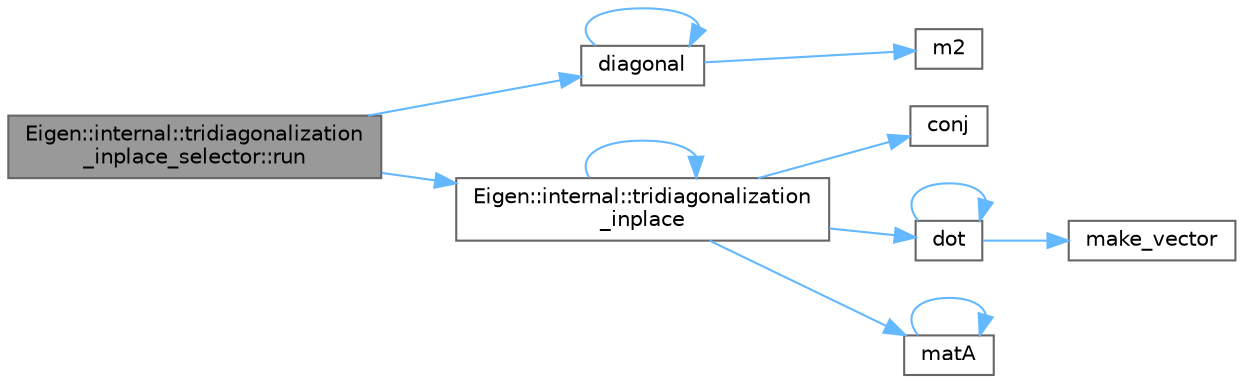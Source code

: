 digraph "Eigen::internal::tridiagonalization_inplace_selector::run"
{
 // LATEX_PDF_SIZE
  bgcolor="transparent";
  edge [fontname=Helvetica,fontsize=10,labelfontname=Helvetica,labelfontsize=10];
  node [fontname=Helvetica,fontsize=10,shape=box,height=0.2,width=0.4];
  rankdir="LR";
  Node1 [id="Node000001",label="Eigen::internal::tridiagonalization\l_inplace_selector::run",height=0.2,width=0.4,color="gray40", fillcolor="grey60", style="filled", fontcolor="black",tooltip=" "];
  Node1 -> Node2 [id="edge12_Node000001_Node000002",color="steelblue1",style="solid",tooltip=" "];
  Node2 [id="Node000002",label="diagonal",height=0.2,width=0.4,color="grey40", fillcolor="white", style="filled",URL="$diagonal_8cpp.html#a92340af6dbaaba622e275be130b27f4b",tooltip=" "];
  Node2 -> Node2 [id="edge13_Node000002_Node000002",color="steelblue1",style="solid",tooltip=" "];
  Node2 -> Node3 [id="edge14_Node000002_Node000003",color="steelblue1",style="solid",tooltip=" "];
  Node3 [id="Node000003",label="m2",height=0.2,width=0.4,color="grey40", fillcolor="white", style="filled",URL="$_tutorial___map__using_8cpp.html#ab3a01b595d22393ace0d30d5fa299f76",tooltip=" "];
  Node1 -> Node4 [id="edge15_Node000001_Node000004",color="steelblue1",style="solid",tooltip=" "];
  Node4 [id="Node000004",label="Eigen::internal::tridiagonalization\l_inplace",height=0.2,width=0.4,color="grey40", fillcolor="white", style="filled",URL="$namespace_eigen_1_1internal.html#a59076b7f3fda3580d0d8fdc34481b385",tooltip=" "];
  Node4 -> Node5 [id="edge16_Node000004_Node000005",color="steelblue1",style="solid",tooltip=" "];
  Node5 [id="Node000005",label="conj",height=0.2,width=0.4,color="grey40", fillcolor="white", style="filled",URL="$exceptions_8cpp.html#a75f785bf0f51cbc94279c80d143642ae",tooltip=" "];
  Node4 -> Node6 [id="edge17_Node000004_Node000006",color="steelblue1",style="solid",tooltip=" "];
  Node6 [id="Node000006",label="dot",height=0.2,width=0.4,color="grey40", fillcolor="white", style="filled",URL="$level1__real__impl_8h.html#a7a40e5a367460d00c6cdeeb23e8b780b",tooltip=" "];
  Node6 -> Node6 [id="edge18_Node000006_Node000006",color="steelblue1",style="solid",tooltip=" "];
  Node6 -> Node7 [id="edge19_Node000006_Node000007",color="steelblue1",style="solid",tooltip=" "];
  Node7 [id="Node000007",label="make_vector",height=0.2,width=0.4,color="grey40", fillcolor="white", style="filled",URL="$external_2taskflow_23rd-party_2eigen-3_83_87_2blas_2common_8h.html#a5271e1713820dbe05a27309a551c63a8",tooltip=" "];
  Node4 -> Node8 [id="edge20_Node000004_Node000008",color="steelblue1",style="solid",tooltip=" "];
  Node8 [id="Node000008",label="matA",height=0.2,width=0.4,color="grey40", fillcolor="white", style="filled",URL="$_topic_aliasing__mult2_8cpp.html#a5ff4c3f5164e18d2e58e3f608cef2df2",tooltip=" "];
  Node8 -> Node8 [id="edge21_Node000008_Node000008",color="steelblue1",style="solid",tooltip=" "];
  Node4 -> Node4 [id="edge22_Node000004_Node000004",color="steelblue1",style="solid",tooltip=" "];
}
